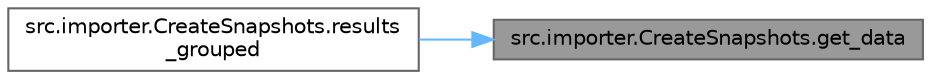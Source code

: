digraph "src.importer.CreateSnapshots.get_data"
{
 // LATEX_PDF_SIZE
  bgcolor="transparent";
  edge [fontname=Helvetica,fontsize=10,labelfontname=Helvetica,labelfontsize=10];
  node [fontname=Helvetica,fontsize=10,shape=box,height=0.2,width=0.4];
  rankdir="RL";
  Node1 [id="Node000001",label="src.importer.CreateSnapshots.get_data",height=0.2,width=0.4,color="gray40", fillcolor="grey60", style="filled", fontcolor="black",tooltip=" "];
  Node1 -> Node2 [id="edge1_Node000001_Node000002",dir="back",color="steelblue1",style="solid",tooltip=" "];
  Node2 [id="Node000002",label="src.importer.CreateSnapshots.results\l_grouped",height=0.2,width=0.4,color="grey40", fillcolor="white", style="filled",URL="$namespacesrc_1_1importer_1_1_create_snapshots.html#afa7a5b628c526ee2592ddf28e98c2172",tooltip=" "];
}
